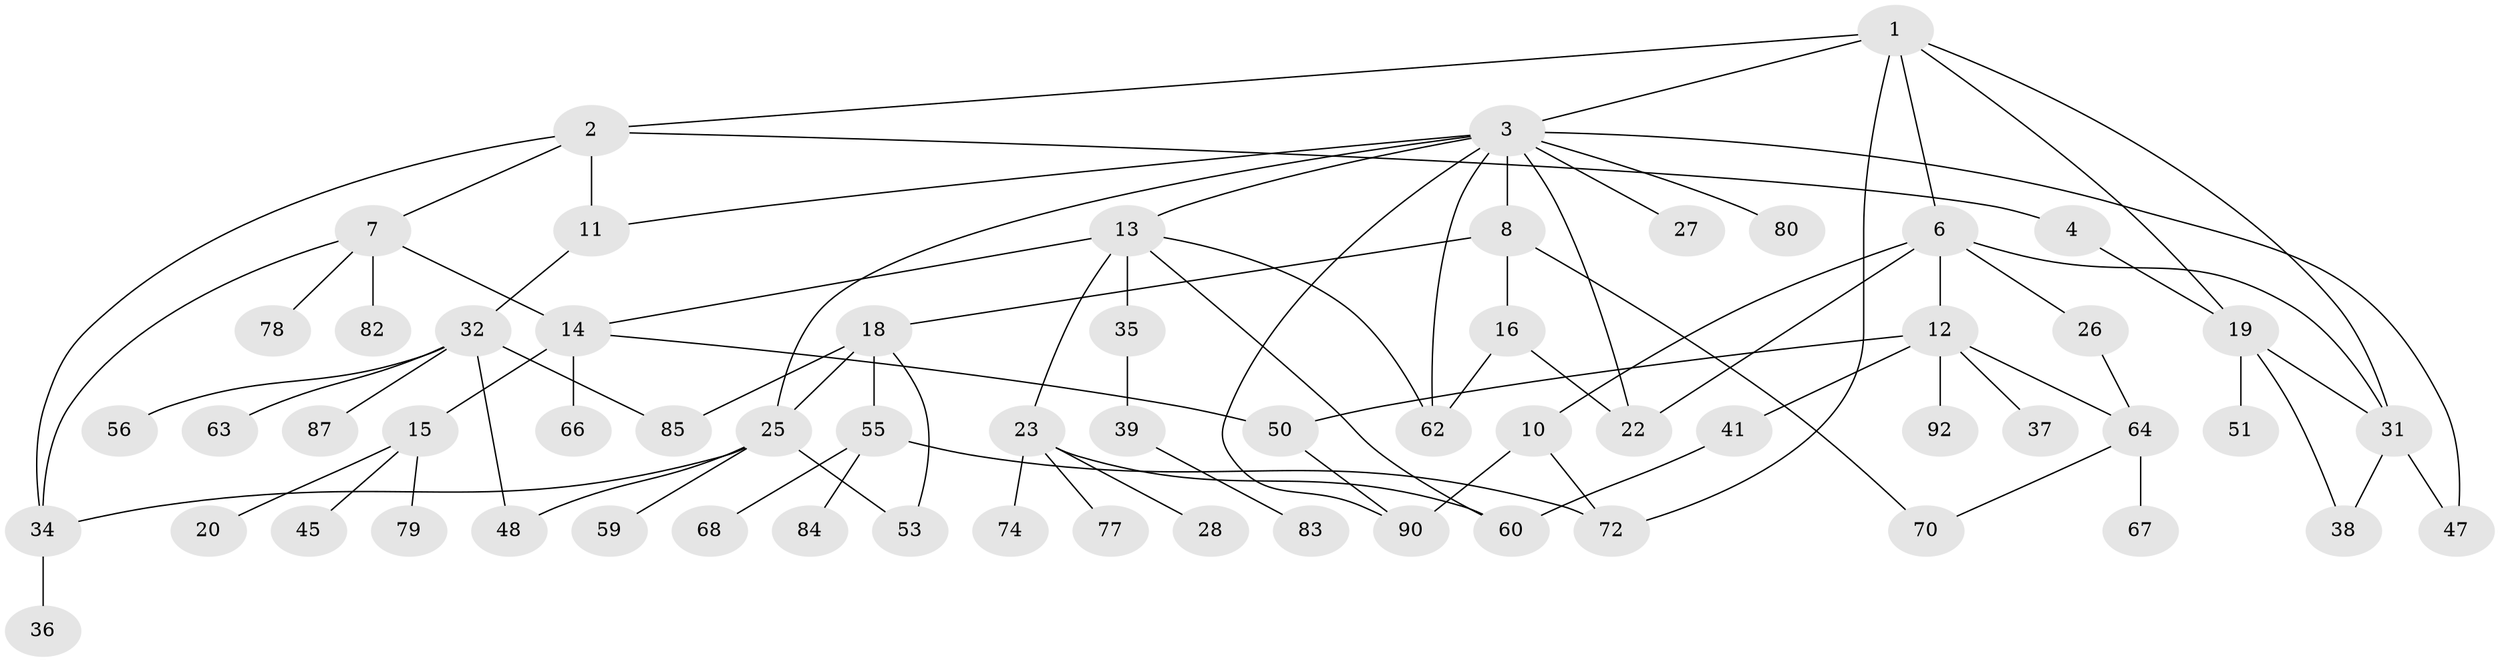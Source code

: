 // Generated by graph-tools (version 1.1) at 2025/23/03/03/25 07:23:33]
// undirected, 62 vertices, 87 edges
graph export_dot {
graph [start="1"]
  node [color=gray90,style=filled];
  1 [super="+5"];
  2 [super="+46"];
  3 [super="+9"];
  4 [super="+42"];
  6 [super="+76"];
  7;
  8;
  10 [super="+69"];
  11 [super="+24"];
  12 [super="+30"];
  13 [super="+43"];
  14 [super="+17"];
  15 [super="+65"];
  16 [super="+54"];
  18 [super="+29"];
  19 [super="+21"];
  20;
  22 [super="+57"];
  23 [super="+89"];
  25 [super="+52"];
  26 [super="+49"];
  27;
  28;
  31 [super="+33"];
  32 [super="+61"];
  34 [super="+40"];
  35;
  36;
  37;
  38;
  39 [super="+44"];
  41 [super="+86"];
  45 [super="+91"];
  47 [super="+75"];
  48;
  50 [super="+95"];
  51;
  53 [super="+81"];
  55 [super="+58"];
  56;
  59;
  60;
  62 [super="+71"];
  63;
  64 [super="+88"];
  66 [super="+73"];
  67;
  68;
  70;
  72;
  74 [super="+93"];
  77;
  78;
  79;
  80 [super="+94"];
  82;
  83 [super="+96"];
  84;
  85;
  87;
  90;
  92;
  1 -- 2;
  1 -- 3;
  1 -- 31;
  1 -- 72;
  1 -- 19;
  1 -- 6;
  2 -- 4;
  2 -- 7;
  2 -- 34;
  2 -- 11;
  3 -- 8;
  3 -- 25;
  3 -- 11;
  3 -- 13;
  3 -- 80;
  3 -- 22;
  3 -- 90;
  3 -- 27;
  3 -- 62;
  3 -- 47;
  4 -- 19;
  6 -- 10;
  6 -- 12;
  6 -- 26;
  6 -- 22;
  6 -- 31;
  7 -- 14;
  7 -- 78;
  7 -- 82;
  7 -- 34;
  8 -- 16;
  8 -- 18;
  8 -- 70;
  10 -- 72;
  10 -- 90;
  11 -- 32;
  12 -- 41;
  12 -- 64;
  12 -- 50;
  12 -- 37;
  12 -- 92;
  13 -- 23;
  13 -- 35;
  13 -- 62;
  13 -- 14;
  13 -- 60;
  14 -- 15 [weight=2];
  14 -- 66;
  14 -- 50;
  15 -- 20;
  15 -- 45;
  15 -- 79;
  16 -- 62;
  16 -- 22;
  18 -- 55;
  18 -- 85;
  18 -- 25;
  18 -- 53;
  19 -- 51;
  19 -- 38;
  19 -- 31;
  23 -- 28;
  23 -- 60;
  23 -- 74;
  23 -- 77;
  25 -- 34;
  25 -- 48;
  25 -- 59;
  25 -- 53;
  26 -- 64;
  31 -- 47;
  31 -- 38;
  32 -- 48;
  32 -- 56;
  32 -- 63;
  32 -- 85;
  32 -- 87;
  34 -- 36;
  35 -- 39;
  39 -- 83 [weight=2];
  41 -- 60;
  50 -- 90;
  55 -- 84;
  55 -- 72;
  55 -- 68;
  64 -- 67;
  64 -- 70;
}
